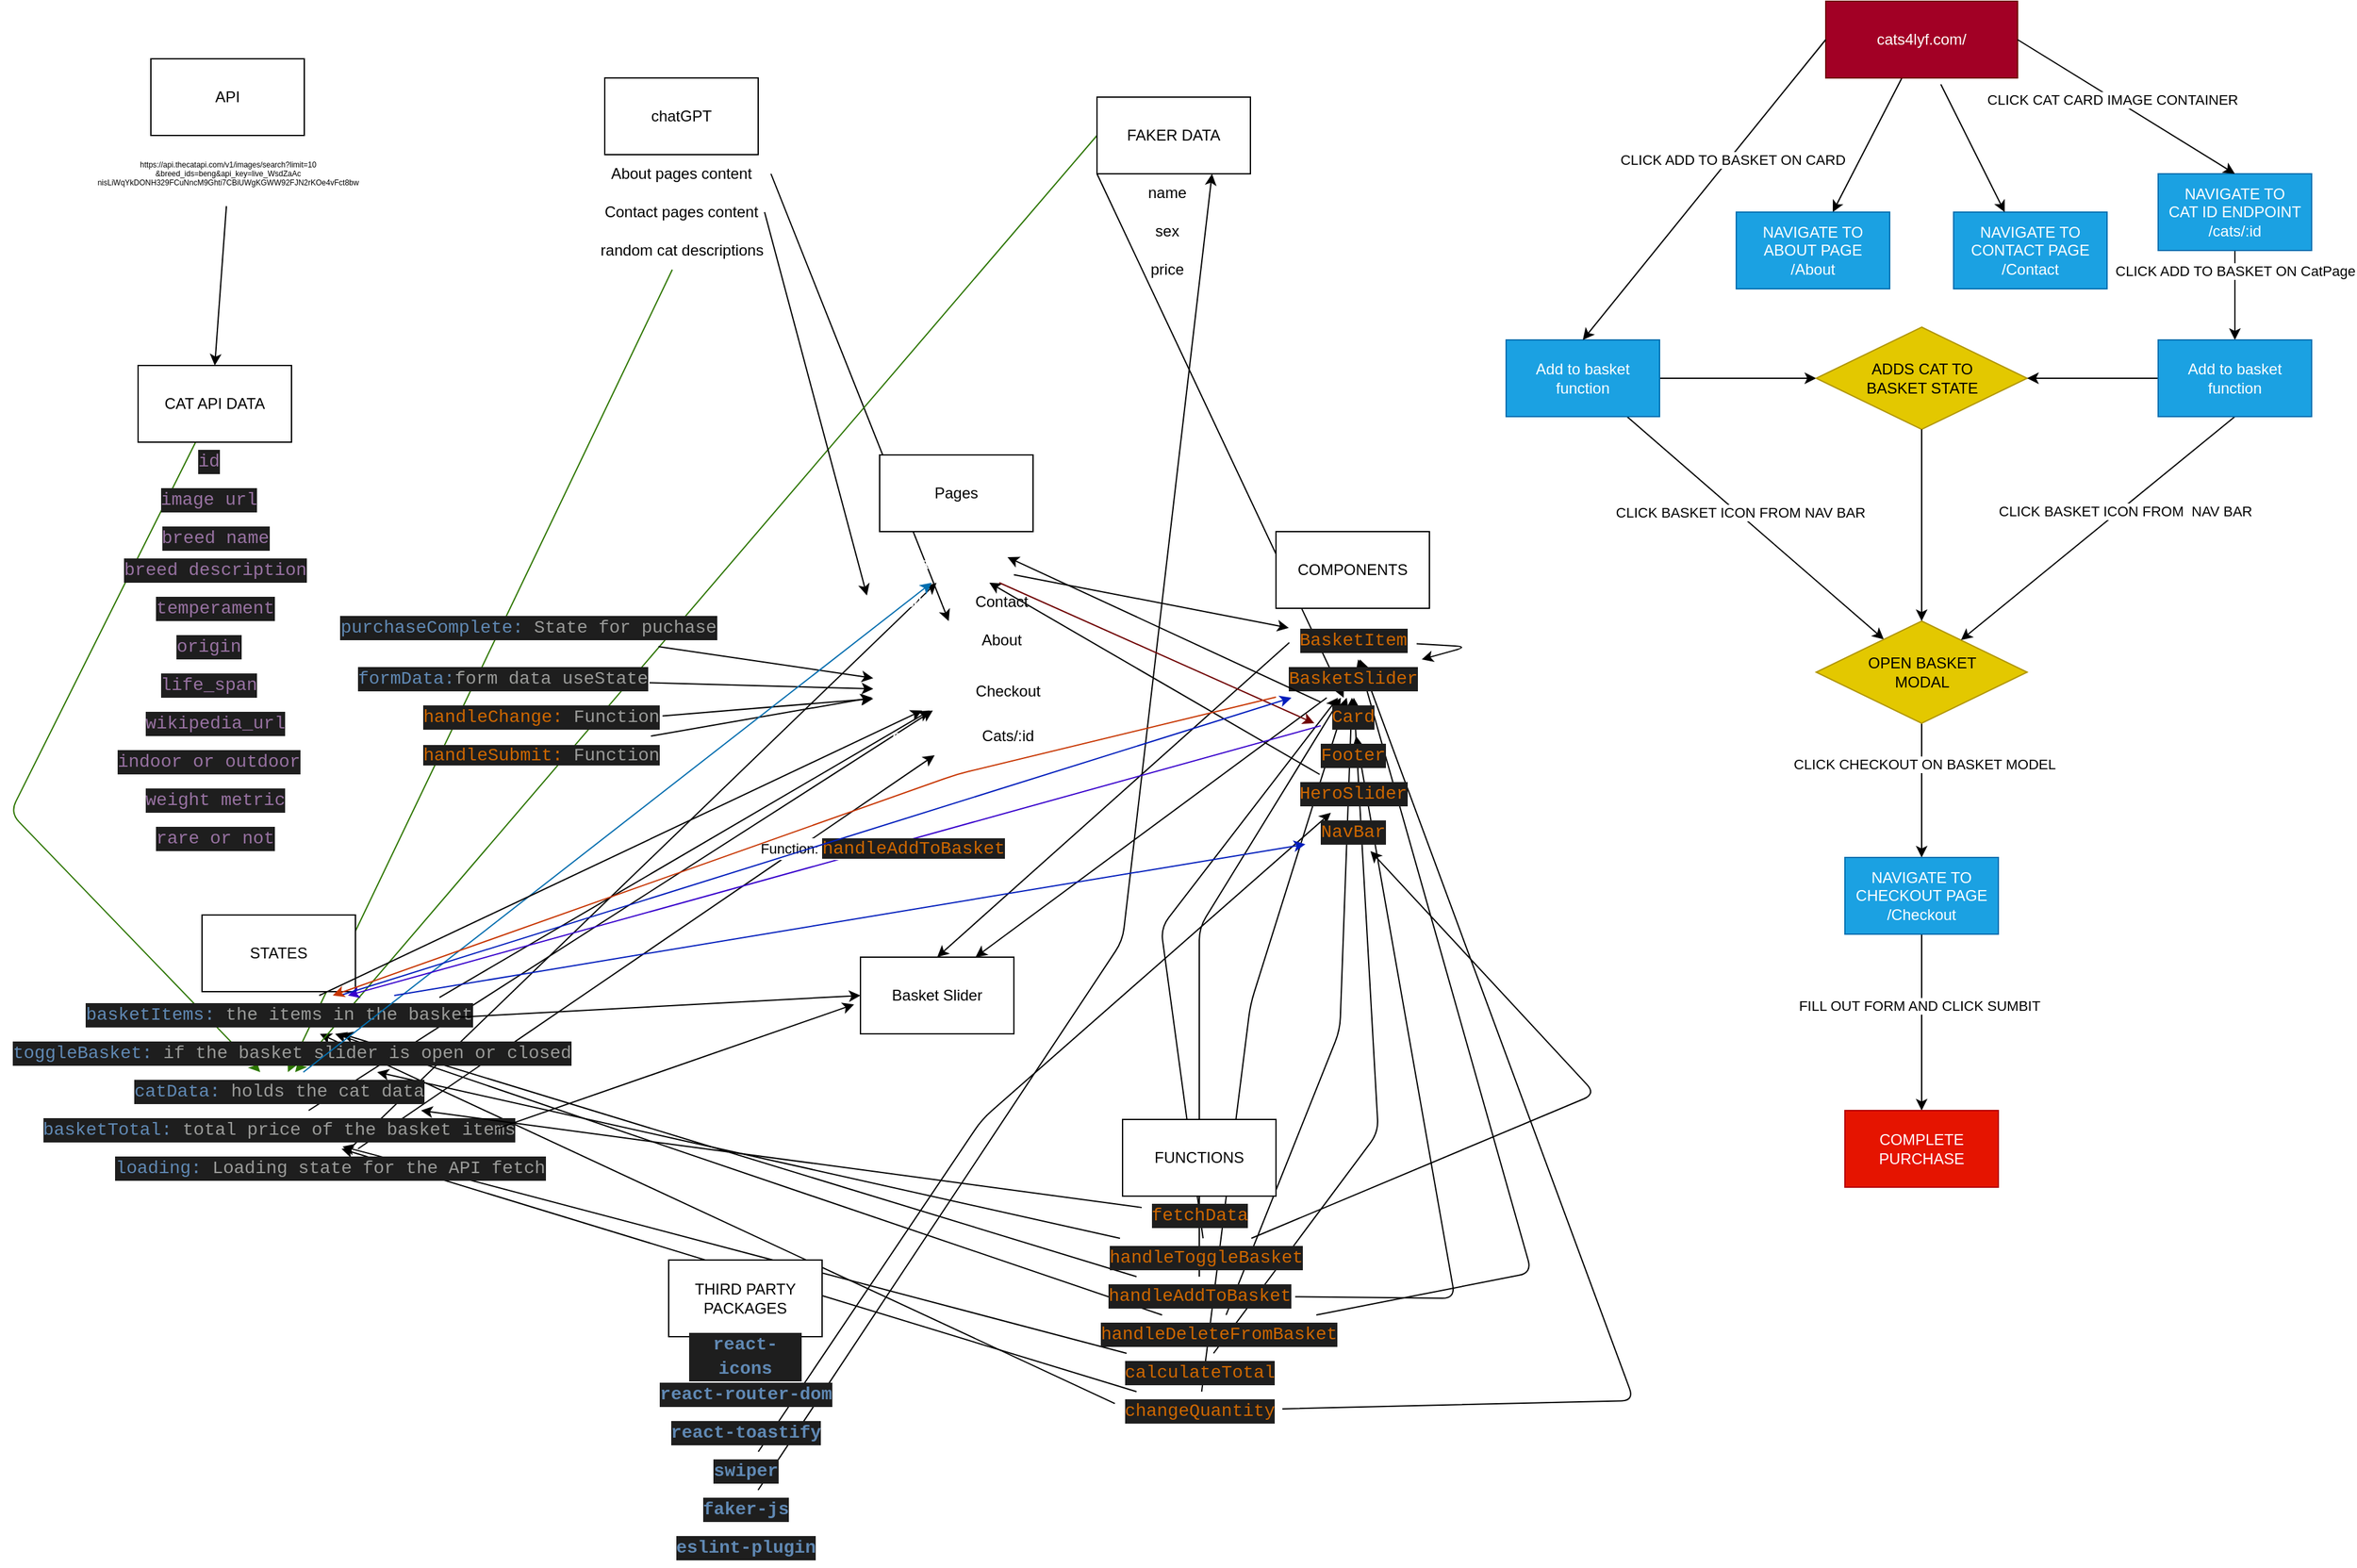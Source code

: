 <mxfile>
    <diagram id="xva2MECG3VPQPZKDk1kb" name="Page-1">
        <mxGraphModel dx="706" dy="1147" grid="1" gridSize="10" guides="1" tooltips="1" connect="1" arrows="1" fold="1" page="1" pageScale="1" pageWidth="1169" pageHeight="1654" math="0" shadow="0">
            <root>
                <mxCell id="0"/>
                <mxCell id="1" parent="0"/>
                <mxCell id="322" value="" style="edgeStyle=none;orthogonalLoop=1;jettySize=auto;html=1;fillColor=#60a917;strokeColor=#2D7600;" edge="1" parent="1" source="193" target="229">
                    <mxGeometry width="100" relative="1" as="geometry">
                        <mxPoint x="460" y="310" as="sourcePoint"/>
                        <mxPoint x="560" y="310" as="targetPoint"/>
                        <Array as="points"/>
                    </mxGeometry>
                </mxCell>
                <mxCell id="309" value="" style="edgeStyle=none;orthogonalLoop=1;jettySize=auto;html=1;" edge="1" parent="1" source="202" target="235">
                    <mxGeometry width="100" relative="1" as="geometry">
                        <mxPoint x="1085" y="1080.37" as="sourcePoint"/>
                        <mxPoint x="1185" y="1080.37" as="targetPoint"/>
                        <Array as="points">
                            <mxPoint x="940" y="740"/>
                        </Array>
                    </mxGeometry>
                </mxCell>
                <mxCell id="305" value="" style="edgeStyle=none;orthogonalLoop=1;jettySize=auto;html=1;" edge="1" parent="1" source="205" target="235">
                    <mxGeometry width="100" relative="1" as="geometry">
                        <mxPoint x="1080" y="830" as="sourcePoint"/>
                        <mxPoint x="1180" y="830" as="targetPoint"/>
                        <Array as="points">
                            <mxPoint x="980" y="800"/>
                        </Array>
                    </mxGeometry>
                </mxCell>
                <mxCell id="306" value="" style="edgeStyle=none;orthogonalLoop=1;jettySize=auto;html=1;" edge="1" parent="1" source="204" target="235">
                    <mxGeometry width="100" relative="1" as="geometry">
                        <mxPoint x="1060" y="900" as="sourcePoint"/>
                        <mxPoint x="1160" y="900" as="targetPoint"/>
                        <Array as="points">
                            <mxPoint x="1080" y="900"/>
                        </Array>
                    </mxGeometry>
                </mxCell>
                <mxCell id="311" value="" style="edgeStyle=none;orthogonalLoop=1;jettySize=auto;html=1;" edge="1" parent="1" source="201" target="235">
                    <mxGeometry width="100" relative="1" as="geometry">
                        <mxPoint x="1080" y="890" as="sourcePoint"/>
                        <mxPoint x="1180" y="890" as="targetPoint"/>
                        <Array as="points">
                            <mxPoint x="910" y="740"/>
                        </Array>
                    </mxGeometry>
                </mxCell>
                <mxCell id="307" value="" style="edgeStyle=none;orthogonalLoop=1;jettySize=auto;html=1;" edge="1" parent="1" source="203" target="235">
                    <mxGeometry width="100" relative="1" as="geometry">
                        <mxPoint x="1060" y="930" as="sourcePoint"/>
                        <mxPoint x="1120" y="1160" as="targetPoint"/>
                        <Array as="points">
                            <mxPoint x="1050" y="820"/>
                        </Array>
                    </mxGeometry>
                </mxCell>
                <mxCell id="314" value="" style="edgeStyle=none;orthogonalLoop=1;jettySize=auto;html=1;" edge="1" parent="1" source="203" target="234">
                    <mxGeometry width="100" relative="1" as="geometry">
                        <mxPoint x="1080" y="790" as="sourcePoint"/>
                        <mxPoint x="1180" y="790" as="targetPoint"/>
                        <Array as="points">
                            <mxPoint x="1200" y="1010"/>
                        </Array>
                    </mxGeometry>
                </mxCell>
                <mxCell id="315" value="" style="edgeStyle=none;orthogonalLoop=1;jettySize=auto;html=1;" edge="1" parent="1" source="205" target="234">
                    <mxGeometry width="100" relative="1" as="geometry">
                        <mxPoint x="1070" y="840" as="sourcePoint"/>
                        <mxPoint x="1170" y="840" as="targetPoint"/>
                        <Array as="points">
                            <mxPoint x="1280" y="1110"/>
                        </Array>
                    </mxGeometry>
                </mxCell>
                <mxCell id="302" value="" style="edgeStyle=none;orthogonalLoop=1;jettySize=auto;html=1;" edge="1" parent="1" source="202" target="241">
                    <mxGeometry width="100" relative="1" as="geometry">
                        <mxPoint x="800" y="1280" as="sourcePoint"/>
                        <mxPoint x="900" y="1280" as="targetPoint"/>
                        <Array as="points">
                            <mxPoint x="1140" y="1030"/>
                        </Array>
                    </mxGeometry>
                </mxCell>
                <mxCell id="300" value="" style="edgeStyle=none;orthogonalLoop=1;jettySize=auto;html=1;" edge="1" parent="1" source="201" target="239">
                    <mxGeometry width="100" relative="1" as="geometry">
                        <mxPoint x="860" y="1190" as="sourcePoint"/>
                        <mxPoint x="960" y="1190" as="targetPoint"/>
                        <Array as="points">
                            <mxPoint x="1250" y="870"/>
                        </Array>
                    </mxGeometry>
                </mxCell>
                <mxCell id="303" value="" style="edgeStyle=none;orthogonalLoop=1;jettySize=auto;html=1;exitX=0;exitY=1;exitDx=0;exitDy=0;" edge="1" parent="1" source="182" target="241">
                    <mxGeometry width="100" relative="1" as="geometry">
                        <mxPoint x="790" y="330" as="sourcePoint"/>
                        <mxPoint x="890" y="330" as="targetPoint"/>
                        <Array as="points"/>
                    </mxGeometry>
                </mxCell>
                <mxCell id="270" value="" style="edgeStyle=none;orthogonalLoop=1;jettySize=auto;html=1;exitX=0.919;exitY=0.051;exitDx=0;exitDy=0;exitPerimeter=0;" edge="1" parent="1" source="227" target="210">
                    <mxGeometry width="100" relative="1" as="geometry">
                        <mxPoint x="440" y="700" as="sourcePoint"/>
                        <mxPoint x="540" y="700" as="targetPoint"/>
                        <Array as="points"/>
                    </mxGeometry>
                </mxCell>
                <mxCell id="274" value="" style="edgeStyle=none;orthogonalLoop=1;jettySize=auto;html=1;" edge="1" parent="1" source="231" target="210">
                    <mxGeometry width="100" relative="1" as="geometry">
                        <mxPoint x="420" y="900" as="sourcePoint"/>
                        <mxPoint x="550" y="897.41" as="targetPoint"/>
                        <Array as="points"/>
                    </mxGeometry>
                </mxCell>
                <mxCell id="293" value="" style="edgeStyle=none;orthogonalLoop=1;jettySize=auto;html=1;entryX=0.75;entryY=1;entryDx=0;entryDy=0;" edge="1" parent="1" source="190" target="182">
                    <mxGeometry width="100" relative="1" as="geometry">
                        <mxPoint x="770" y="1240" as="sourcePoint"/>
                        <mxPoint x="870" y="1240" as="targetPoint"/>
                        <Array as="points">
                            <mxPoint x="880" y="750"/>
                        </Array>
                    </mxGeometry>
                </mxCell>
                <mxCell id="292" value="" style="edgeStyle=none;orthogonalLoop=1;jettySize=auto;html=1;" edge="1" parent="1" source="189" target="238">
                    <mxGeometry width="100" relative="1" as="geometry">
                        <mxPoint x="760" y="1250" as="sourcePoint"/>
                        <mxPoint x="860" y="1250" as="targetPoint"/>
                        <Array as="points">
                            <mxPoint x="770" y="890"/>
                        </Array>
                    </mxGeometry>
                </mxCell>
                <mxCell id="286" value="" style="edgeStyle=none;orthogonalLoop=1;jettySize=auto;html=1;" edge="1" parent="1" source="204" target="231">
                    <mxGeometry width="100" relative="1" as="geometry">
                        <mxPoint x="770" y="1180" as="sourcePoint"/>
                        <mxPoint x="870" y="1180" as="targetPoint"/>
                        <Array as="points"/>
                    </mxGeometry>
                </mxCell>
                <mxCell id="285" value="" style="edgeStyle=none;orthogonalLoop=1;jettySize=auto;html=1;" edge="1" parent="1" source="205" target="231">
                    <mxGeometry width="100" relative="1" as="geometry">
                        <mxPoint x="790" y="1160" as="sourcePoint"/>
                        <mxPoint x="890" y="1160" as="targetPoint"/>
                        <Array as="points"/>
                    </mxGeometry>
                </mxCell>
                <mxCell id="284" value="" style="edgeStyle=none;orthogonalLoop=1;jettySize=auto;html=1;exitX=-0.008;exitY=0.31;exitDx=0;exitDy=0;exitPerimeter=0;" edge="1" parent="1" source="205" target="227">
                    <mxGeometry width="100" relative="1" as="geometry">
                        <mxPoint x="695" y="1178.57" as="sourcePoint"/>
                        <mxPoint x="795" y="1178.57" as="targetPoint"/>
                        <Array as="points"/>
                    </mxGeometry>
                </mxCell>
                <mxCell id="289" value="" style="edgeStyle=none;orthogonalLoop=1;jettySize=auto;html=1;" edge="1" parent="1" source="201" target="228">
                    <mxGeometry width="100" relative="1" as="geometry">
                        <mxPoint x="770" y="1200" as="sourcePoint"/>
                        <mxPoint x="870" y="1200" as="targetPoint"/>
                        <Array as="points"/>
                    </mxGeometry>
                </mxCell>
                <mxCell id="287" value="" style="edgeStyle=none;orthogonalLoop=1;jettySize=auto;html=1;" edge="1" parent="1" source="203" target="227">
                    <mxGeometry width="100" relative="1" as="geometry">
                        <mxPoint x="720" y="1160" as="sourcePoint"/>
                        <mxPoint x="820" y="1160" as="targetPoint"/>
                        <Array as="points"/>
                    </mxGeometry>
                </mxCell>
                <mxCell id="288" value="" style="edgeStyle=none;orthogonalLoop=1;jettySize=auto;html=1;" edge="1" parent="1" source="202" target="227">
                    <mxGeometry width="100" relative="1" as="geometry">
                        <mxPoint x="670" y="1240" as="sourcePoint"/>
                        <mxPoint x="770" y="1240" as="targetPoint"/>
                        <Array as="points"/>
                    </mxGeometry>
                </mxCell>
                <mxCell id="256" style="edgeStyle=none;html=1;exitX=1;exitY=0.5;exitDx=0;exitDy=0;" edge="1" parent="1" source="194" target="209">
                    <mxGeometry relative="1" as="geometry"/>
                </mxCell>
                <mxCell id="272" value="" style="edgeStyle=none;orthogonalLoop=1;jettySize=auto;html=1;" edge="1" parent="1" source="230" target="211">
                    <mxGeometry width="100" relative="1" as="geometry">
                        <mxPoint x="450" y="900" as="sourcePoint"/>
                        <mxPoint x="550" y="900" as="targetPoint"/>
                        <Array as="points"/>
                    </mxGeometry>
                </mxCell>
                <mxCell id="271" value="" style="edgeStyle=none;orthogonalLoop=1;jettySize=auto;html=1;" edge="1" parent="1" source="230" target="207">
                    <mxGeometry width="100" relative="1" as="geometry">
                        <mxPoint x="430" y="911.82" as="sourcePoint"/>
                        <mxPoint x="530" y="911.82" as="targetPoint"/>
                        <Array as="points"/>
                    </mxGeometry>
                </mxCell>
                <mxCell id="258" value="" style="edgeStyle=none;orthogonalLoop=1;jettySize=auto;html=1;fillColor=#60a917;strokeColor=#2D7600;" edge="1" parent="1" source="212" target="229">
                    <mxGeometry width="100" relative="1" as="geometry">
                        <mxPoint x="20" y="480" as="sourcePoint"/>
                        <mxPoint x="120" y="480" as="targetPoint"/>
                        <Array as="points">
                            <mxPoint x="10" y="650"/>
                        </Array>
                    </mxGeometry>
                </mxCell>
                <mxCell id="132" value="" style="edgeStyle=none;html=1;fontSize=6;" parent="1" source="65" target="131" edge="1">
                    <mxGeometry relative="1" as="geometry"/>
                </mxCell>
                <mxCell id="65" value="cats4lyf.com/" style="rounded=0;whiteSpace=wrap;html=1;fillColor=#a20025;fontColor=#ffffff;strokeColor=#6F0000;" parent="1" vertex="1">
                    <mxGeometry x="1430" y="15" width="150" height="60" as="geometry"/>
                </mxCell>
                <mxCell id="67" value="https://api.thecatapi.com/v1/images/search?limit=10&lt;br&gt;&amp;amp;breed_ids=beng&amp;amp;api_key=live_WsdZaAc&lt;br&gt;nisLiWqYkDONH329FCuNncM9Ghti7CBiUWgKGWW92FJN2rKOe4vFct8bw" style="text;align=center;verticalAlign=middle;resizable=0;points=[];autosize=1;strokeColor=none;fillColor=none;fontSize=6;html=1;" parent="1" vertex="1">
                    <mxGeometry x="65" y="130" width="230" height="40" as="geometry"/>
                </mxCell>
                <mxCell id="71" value="" style="edgeStyle=none;html=1;fontSize=6;" parent="1" source="68" target="70" edge="1">
                    <mxGeometry relative="1" as="geometry"/>
                </mxCell>
                <mxCell id="73" value="" style="edgeStyle=none;html=1;fontSize=6;" parent="1" source="68" target="74" edge="1">
                    <mxGeometry relative="1" as="geometry"/>
                </mxCell>
                <mxCell id="337" value="CLICK BASKET ICON FROM NAV BAR" style="edgeLabel;html=1;align=center;verticalAlign=middle;resizable=0;points=[];" vertex="1" connectable="0" parent="73">
                    <mxGeometry x="-0.12" y="2" relative="1" as="geometry">
                        <mxPoint x="-1" as="offset"/>
                    </mxGeometry>
                </mxCell>
                <mxCell id="68" value="Add to basket function" style="whiteSpace=wrap;html=1;fillColor=#1ba1e2;strokeColor=#006EAF;fontColor=#ffffff;rounded=0;" parent="1" vertex="1">
                    <mxGeometry x="1180" y="280" width="120" height="60" as="geometry"/>
                </mxCell>
                <mxCell id="70" value="ADDS CAT TO&lt;br&gt;BASKET STATE" style="rhombus;whiteSpace=wrap;html=1;fillColor=#e3c800;strokeColor=#B09500;fontColor=#000000;rounded=0;" parent="1" vertex="1">
                    <mxGeometry x="1422.5" y="270" width="165" height="80" as="geometry"/>
                </mxCell>
                <mxCell id="123" value="" style="edgeStyle=none;html=1;fontSize=6;" parent="1" source="74" target="122" edge="1">
                    <mxGeometry relative="1" as="geometry"/>
                </mxCell>
                <mxCell id="338" value="CLICK CHECKOUT ON BASKET MODEL" style="edgeLabel;html=1;align=center;verticalAlign=middle;resizable=0;points=[];" vertex="1" connectable="0" parent="123">
                    <mxGeometry x="-0.4" y="2" relative="1" as="geometry">
                        <mxPoint as="offset"/>
                    </mxGeometry>
                </mxCell>
                <mxCell id="74" value="OPEN BASKET&lt;br&gt;MODAL" style="rhombus;whiteSpace=wrap;html=1;fillColor=#e3c800;strokeColor=#B09500;fontColor=#000000;rounded=0;" parent="1" vertex="1">
                    <mxGeometry x="1422.5" y="500" width="165" height="80" as="geometry"/>
                </mxCell>
                <mxCell id="118" value="" style="edgeStyle=none;html=1;fontSize=6;" parent="1" source="76" target="117" edge="1">
                    <mxGeometry relative="1" as="geometry"/>
                </mxCell>
                <mxCell id="341" value="&lt;span style=&quot;color: rgba(0, 0, 0, 0); font-family: monospace; font-size: 0px; text-align: start; background-color: rgb(42, 37, 47);&quot;&gt;%3CmxGraphModel%3E%3Croot%3E%3CmxCell%20id%3D%220%22%2F%3E%3CmxCell%20id%3D%221%22%20parent%3D%220%22%2F%3E%3CmxCell%20id%3D%222%22%20value%3D%22CLICK%20ADD%20TO%20BASKET%20ON%20CARD%22%20style%3D%22edgeLabel%3Bhtml%3D1%3Balign%3Dcenter%3BverticalAlign%3Dmiddle%3Bresizable%3D0%3Bpoints%3D%5B%5D%3B%22%20vertex%3D%221%22%20connectable%3D%220%22%20parent%3D%221%22%3E%3CmxGeometry%20x%3D%221356.737%22%20y%3D%22138.795%22%20as%3D%22geometry%22%2F%3E%3C%2FmxCell%3E%3C%2Froot%3E%3C%2FmxGraphModel%3ECLICK&amp;nbsp;&lt;/span&gt;" style="edgeLabel;html=1;align=center;verticalAlign=middle;resizable=0;points=[];" vertex="1" connectable="0" parent="118">
                    <mxGeometry x="-0.4" y="1" relative="1" as="geometry">
                        <mxPoint as="offset"/>
                    </mxGeometry>
                </mxCell>
                <mxCell id="342" value="CLICK ADD TO BASKET ON CatPage" style="edgeLabel;html=1;align=center;verticalAlign=middle;resizable=0;points=[];" vertex="1" connectable="0" parent="118">
                    <mxGeometry x="-0.543" relative="1" as="geometry">
                        <mxPoint as="offset"/>
                    </mxGeometry>
                </mxCell>
                <mxCell id="76" value="NAVIGATE TO&lt;br&gt;CAT ID ENDPOINT&lt;br&gt;/cats/:id" style="whiteSpace=wrap;html=1;fillColor=#1ba1e2;strokeColor=#006EAF;fontColor=#ffffff;rounded=0;" parent="1" vertex="1">
                    <mxGeometry x="1690" y="150" width="120" height="60" as="geometry"/>
                </mxCell>
                <mxCell id="119" style="edgeStyle=none;html=1;exitX=0;exitY=0.5;exitDx=0;exitDy=0;entryX=1;entryY=0.5;entryDx=0;entryDy=0;fontSize=6;" parent="1" source="117" target="70" edge="1">
                    <mxGeometry relative="1" as="geometry"/>
                </mxCell>
                <mxCell id="133" style="edgeStyle=none;html=1;exitX=0.5;exitY=1;exitDx=0;exitDy=0;fontSize=6;" parent="1" source="117" target="74" edge="1">
                    <mxGeometry relative="1" as="geometry"/>
                </mxCell>
                <mxCell id="336" value="CLICK BASKET ICON FROM&amp;nbsp; NAV BAR" style="edgeLabel;html=1;align=center;verticalAlign=middle;resizable=0;points=[];" vertex="1" connectable="0" parent="133">
                    <mxGeometry x="-0.18" y="3" relative="1" as="geometry">
                        <mxPoint as="offset"/>
                    </mxGeometry>
                </mxCell>
                <mxCell id="117" value="Add to basket function" style="whiteSpace=wrap;html=1;fillColor=#1ba1e2;strokeColor=#006EAF;fontColor=#ffffff;rounded=0;" parent="1" vertex="1">
                    <mxGeometry x="1690" y="280" width="120" height="60" as="geometry"/>
                </mxCell>
                <mxCell id="125" value="" style="edgeStyle=none;html=1;fontSize=6;entryX=0.5;entryY=0;entryDx=0;entryDy=0;" parent="1" source="122" target="127" edge="1">
                    <mxGeometry relative="1" as="geometry">
                        <mxPoint x="1497.5" y="810" as="targetPoint"/>
                    </mxGeometry>
                </mxCell>
                <mxCell id="339" value="FILL OUT FORM AND CLICK SUMBIT" style="edgeLabel;html=1;align=center;verticalAlign=middle;resizable=0;points=[];" vertex="1" connectable="0" parent="125">
                    <mxGeometry x="-0.188" y="-2" relative="1" as="geometry">
                        <mxPoint as="offset"/>
                    </mxGeometry>
                </mxCell>
                <mxCell id="122" value="NAVIGATE TO&lt;br&gt;CHECKOUT PAGE&lt;br&gt;/Checkout" style="whiteSpace=wrap;html=1;fillColor=#1ba1e2;strokeColor=#006EAF;fontColor=#ffffff;rounded=0;" parent="1" vertex="1">
                    <mxGeometry x="1445" y="685" width="120" height="60" as="geometry"/>
                </mxCell>
                <mxCell id="127" value="COMPLETE PURCHASE" style="whiteSpace=wrap;html=1;fillColor=#e51400;strokeColor=#B20000;fontColor=#ffffff;rounded=0;" parent="1" vertex="1">
                    <mxGeometry x="1445" y="883" width="120" height="60" as="geometry"/>
                </mxCell>
                <mxCell id="131" value="NAVIGATE TO ABOUT PAGE&lt;br&gt;/About" style="whiteSpace=wrap;html=1;fillColor=#1ba1e2;strokeColor=#006EAF;fontColor=#ffffff;rounded=0;" parent="1" vertex="1">
                    <mxGeometry x="1360" y="180" width="120" height="60" as="geometry"/>
                </mxCell>
                <mxCell id="181" value="name" style="text;html=1;strokeColor=none;fillColor=none;align=center;verticalAlign=middle;whiteSpace=wrap;rounded=0;" parent="1" vertex="1">
                    <mxGeometry x="885" y="150" width="60" height="30" as="geometry"/>
                </mxCell>
                <mxCell id="254" style="edgeStyle=none;html=1;exitX=0;exitY=0.5;exitDx=0;exitDy=0;fillColor=#60a917;strokeColor=#2D7600;" edge="1" parent="1" source="182" target="229">
                    <mxGeometry relative="1" as="geometry"/>
                </mxCell>
                <mxCell id="182" value="FAKER DATA" style="rounded=0;whiteSpace=wrap;html=1;" parent="1" vertex="1">
                    <mxGeometry x="860" y="90" width="120" height="60" as="geometry"/>
                </mxCell>
                <mxCell id="183" value="THIRD PARTY PACKAGES" style="rounded=0;whiteSpace=wrap;html=1;" parent="1" vertex="1">
                    <mxGeometry x="525" y="1000" width="120" height="60" as="geometry"/>
                </mxCell>
                <mxCell id="184" value="sex" style="text;html=1;strokeColor=none;fillColor=none;align=center;verticalAlign=middle;whiteSpace=wrap;rounded=0;" vertex="1" parent="1">
                    <mxGeometry x="885" y="180" width="60" height="30" as="geometry"/>
                </mxCell>
                <mxCell id="186" value="&lt;div style=&quot;color: rgb(197, 200, 198); background-color: rgb(30, 30, 30); font-family: Consolas, &amp;quot;Courier New&amp;quot;, monospace; font-size: 14px; line-height: 19px;&quot;&gt;&lt;span style=&quot;color: #6089b4;font-weight: bold;&quot;&gt;react-icons&lt;/span&gt;&lt;/div&gt;" style="text;html=1;strokeColor=none;fillColor=none;align=center;verticalAlign=middle;whiteSpace=wrap;rounded=0;" vertex="1" parent="1">
                    <mxGeometry x="540" y="1060" width="90" height="30" as="geometry"/>
                </mxCell>
                <mxCell id="187" value="&lt;div style=&quot;color: rgb(197, 200, 198); background-color: rgb(30, 30, 30); font-family: Consolas, &amp;quot;Courier New&amp;quot;, monospace; font-size: 14px; line-height: 19px;&quot;&gt;&lt;span style=&quot;color: #6089b4;font-weight: bold;&quot;&gt;react-router-dom&lt;/span&gt;&lt;/div&gt;" style="text;html=1;align=center;verticalAlign=middle;resizable=0;points=[];autosize=1;strokeColor=none;fillColor=none;" vertex="1" parent="1">
                    <mxGeometry x="510" y="1090" width="150" height="30" as="geometry"/>
                </mxCell>
                <mxCell id="188" value="&lt;div style=&quot;color: rgb(197, 200, 198); background-color: rgb(30, 30, 30); font-family: Consolas, &amp;quot;Courier New&amp;quot;, monospace; font-size: 14px; line-height: 19px;&quot;&gt;&lt;span style=&quot;color: #6089b4;font-weight: bold;&quot;&gt;react-toastify&lt;/span&gt;&lt;/div&gt;" style="text;html=1;align=center;verticalAlign=middle;resizable=0;points=[];autosize=1;strokeColor=none;fillColor=none;" vertex="1" parent="1">
                    <mxGeometry x="520" y="1120" width="130" height="30" as="geometry"/>
                </mxCell>
                <mxCell id="189" value="&lt;div style=&quot;color: rgb(197, 200, 198); background-color: rgb(30, 30, 30); font-family: Consolas, &amp;quot;Courier New&amp;quot;, monospace; font-size: 14px; line-height: 19px;&quot;&gt;&lt;span style=&quot;color: #6089b4;font-weight: bold;&quot;&gt;swiper&lt;/span&gt;&lt;/div&gt;" style="text;html=1;align=center;verticalAlign=middle;resizable=0;points=[];autosize=1;strokeColor=none;fillColor=none;" vertex="1" parent="1">
                    <mxGeometry x="550" y="1150" width="70" height="30" as="geometry"/>
                </mxCell>
                <mxCell id="190" value="&lt;div style=&quot;color: rgb(197, 200, 198); background-color: rgb(30, 30, 30); font-family: Consolas, &amp;quot;Courier New&amp;quot;, monospace; font-size: 14px; line-height: 19px;&quot;&gt;&lt;span style=&quot;color: #6089b4;font-weight: bold;&quot;&gt;faker-js&lt;/span&gt;&lt;/div&gt;" style="text;html=1;align=center;verticalAlign=middle;resizable=0;points=[];autosize=1;strokeColor=none;fillColor=none;" vertex="1" parent="1">
                    <mxGeometry x="540" y="1180" width="90" height="30" as="geometry"/>
                </mxCell>
                <mxCell id="191" value="&lt;div style=&quot;color: rgb(197, 200, 198); background-color: rgb(30, 30, 30); font-family: Consolas, &amp;quot;Courier New&amp;quot;, monospace; font-size: 14px; line-height: 19px;&quot;&gt;&lt;span style=&quot;color: #6089b4;font-weight: bold;&quot;&gt;eslint-plugin&lt;/span&gt;&lt;/div&gt;" style="text;html=1;align=center;verticalAlign=middle;resizable=0;points=[];autosize=1;strokeColor=none;fillColor=none;" vertex="1" parent="1">
                    <mxGeometry x="525" y="1210" width="120" height="30" as="geometry"/>
                </mxCell>
                <mxCell id="192" value="chatGPT" style="rounded=0;whiteSpace=wrap;html=1;" vertex="1" parent="1">
                    <mxGeometry x="475" y="75" width="120" height="60" as="geometry"/>
                </mxCell>
                <mxCell id="193" value="random cat descriptions" style="text;html=1;align=center;verticalAlign=middle;resizable=0;points=[];autosize=1;strokeColor=none;fillColor=none;" vertex="1" parent="1">
                    <mxGeometry x="460" y="195" width="150" height="30" as="geometry"/>
                </mxCell>
                <mxCell id="194" value="About pages content" style="text;html=1;strokeColor=none;fillColor=none;align=center;verticalAlign=middle;whiteSpace=wrap;rounded=0;" vertex="1" parent="1">
                    <mxGeometry x="465" y="135" width="140" height="30" as="geometry"/>
                </mxCell>
                <mxCell id="255" style="edgeStyle=none;html=1;exitX=1;exitY=0.5;exitDx=0;exitDy=0;entryX=-0.038;entryY=0.333;entryDx=0;entryDy=0;entryPerimeter=0;" edge="1" parent="1" source="195" target="208">
                    <mxGeometry relative="1" as="geometry"/>
                </mxCell>
                <mxCell id="195" value="Contact pages content" style="text;html=1;strokeColor=none;fillColor=none;align=center;verticalAlign=middle;whiteSpace=wrap;rounded=0;" vertex="1" parent="1">
                    <mxGeometry x="470" y="165" width="130" height="30" as="geometry"/>
                </mxCell>
                <mxCell id="196" value="API" style="rounded=0;whiteSpace=wrap;html=1;" vertex="1" parent="1">
                    <mxGeometry x="120" y="60" width="120" height="60" as="geometry"/>
                </mxCell>
                <mxCell id="197" value="price" style="text;html=1;strokeColor=none;fillColor=none;align=center;verticalAlign=middle;whiteSpace=wrap;rounded=0;" vertex="1" parent="1">
                    <mxGeometry x="885" y="210" width="60" height="30" as="geometry"/>
                </mxCell>
                <mxCell id="198" value="FUNCTIONS" style="rounded=0;whiteSpace=wrap;html=1;" vertex="1" parent="1">
                    <mxGeometry x="880" y="890" width="120" height="60" as="geometry"/>
                </mxCell>
                <mxCell id="199" value="&lt;div style=&quot;color: rgb(197, 200, 198); background-color: rgb(30, 30, 30); font-family: Consolas, &amp;quot;Courier New&amp;quot;, monospace; font-size: 14px; line-height: 19px;&quot;&gt;&lt;span style=&quot;color: #ce6700;&quot;&gt;fetchData&lt;/span&gt;&lt;/div&gt;" style="text;html=1;align=center;verticalAlign=middle;resizable=0;points=[];autosize=1;strokeColor=none;fillColor=none;" vertex="1" parent="1">
                    <mxGeometry x="895" y="950" width="90" height="30" as="geometry"/>
                </mxCell>
                <mxCell id="201" value="&lt;div style=&quot;color: rgb(197, 200, 198); background-color: rgb(30, 30, 30); font-family: Consolas, &amp;quot;Courier New&amp;quot;, monospace; font-size: 14px; line-height: 19px;&quot;&gt;&lt;span style=&quot;color: #ce6700;&quot;&gt;handleToggleBasket&lt;/span&gt;&lt;/div&gt;" style="text;html=1;align=center;verticalAlign=middle;resizable=0;points=[];autosize=1;strokeColor=none;fillColor=none;" vertex="1" parent="1">
                    <mxGeometry x="865" y="983" width="160" height="30" as="geometry"/>
                </mxCell>
                <mxCell id="202" value="&lt;div style=&quot;color: rgb(197, 200, 198); background-color: rgb(30, 30, 30); font-family: Consolas, &amp;quot;Courier New&amp;quot;, monospace; font-size: 14px; line-height: 19px;&quot;&gt;&lt;span style=&quot;color: #ce6700;&quot;&gt;handleAddToBasket&lt;/span&gt;&lt;/div&gt;" style="text;html=1;align=center;verticalAlign=middle;resizable=0;points=[];autosize=1;strokeColor=none;fillColor=none;" vertex="1" parent="1">
                    <mxGeometry x="865" y="1013" width="150" height="30" as="geometry"/>
                </mxCell>
                <mxCell id="203" value="&lt;div style=&quot;color: rgb(197, 200, 198); background-color: rgb(30, 30, 30); font-family: Consolas, &amp;quot;Courier New&amp;quot;, monospace; font-size: 14px; line-height: 19px;&quot;&gt;&lt;span style=&quot;color: #ce6700;&quot;&gt;handleDeleteFromBasket&lt;/span&gt;&lt;/div&gt;" style="text;html=1;align=center;verticalAlign=middle;resizable=0;points=[];autosize=1;strokeColor=none;fillColor=none;" vertex="1" parent="1">
                    <mxGeometry x="860" y="1043" width="190" height="30" as="geometry"/>
                </mxCell>
                <mxCell id="204" value="&lt;div style=&quot;color: rgb(197, 200, 198); background-color: rgb(30, 30, 30); font-family: Consolas, &amp;quot;Courier New&amp;quot;, monospace; font-size: 14px; line-height: 19px;&quot;&gt;&lt;span style=&quot;color: #ce6700;&quot;&gt;calculateTotal&lt;/span&gt;&lt;/div&gt;" style="text;html=1;align=center;verticalAlign=middle;resizable=0;points=[];autosize=1;strokeColor=none;fillColor=none;" vertex="1" parent="1">
                    <mxGeometry x="875" y="1073" width="130" height="30" as="geometry"/>
                </mxCell>
                <mxCell id="205" value="&lt;div style=&quot;color: rgb(197, 200, 198); background-color: rgb(30, 30, 30); font-family: Consolas, &amp;quot;Courier New&amp;quot;, monospace; font-size: 14px; line-height: 19px;&quot;&gt;&lt;span style=&quot;color: #ce6700;&quot;&gt;changeQuantity&lt;/span&gt;&lt;/div&gt;" style="text;html=1;align=center;verticalAlign=middle;resizable=0;points=[];autosize=1;strokeColor=none;fillColor=none;" vertex="1" parent="1">
                    <mxGeometry x="875" y="1103" width="130" height="30" as="geometry"/>
                </mxCell>
                <mxCell id="206" value="Pages" style="rounded=0;whiteSpace=wrap;html=1;" vertex="1" parent="1">
                    <mxGeometry x="690" y="370" width="120" height="60" as="geometry"/>
                </mxCell>
                <mxCell id="207" value="&lt;span style=&quot;color: rgb(255, 255, 255);&quot;&gt;cats4lyf.com/&lt;/span&gt;" style="text;html=1;align=center;verticalAlign=middle;resizable=0;points=[];autosize=1;strokeColor=none;fillColor=none;" vertex="1" parent="1">
                    <mxGeometry x="705" y="440" width="90" height="30" as="geometry"/>
                </mxCell>
                <mxCell id="208" value="&lt;span style=&quot;color: rgb(255, 255, 255);&quot;&gt;cats4lyf.com/&lt;/span&gt;Contact" style="text;html=1;align=center;verticalAlign=middle;resizable=0;points=[];autosize=1;strokeColor=none;fillColor=none;" vertex="1" parent="1">
                    <mxGeometry x="685" y="470" width="130" height="30" as="geometry"/>
                </mxCell>
                <mxCell id="209" value="&lt;span style=&quot;color: rgb(255, 255, 255);&quot;&gt;cats4lyf.com/&lt;/span&gt;About" style="text;html=1;align=center;verticalAlign=middle;resizable=0;points=[];autosize=1;strokeColor=none;fillColor=none;" vertex="1" parent="1">
                    <mxGeometry x="690" y="500" width="120" height="30" as="geometry"/>
                </mxCell>
                <mxCell id="210" value="&lt;span style=&quot;color: rgb(255, 255, 255);&quot;&gt;cats4lyf.com/&lt;/span&gt;Checkout" style="text;html=1;align=center;verticalAlign=middle;resizable=0;points=[];autosize=1;strokeColor=none;fillColor=none;" vertex="1" parent="1">
                    <mxGeometry x="685" y="540" width="140" height="30" as="geometry"/>
                </mxCell>
                <mxCell id="211" value="&lt;span style=&quot;color: rgb(255, 255, 255);&quot;&gt;cats4lyf.com/&lt;/span&gt;Cats/:id" style="text;html=1;align=center;verticalAlign=middle;resizable=0;points=[];autosize=1;strokeColor=none;fillColor=none;" vertex="1" parent="1">
                    <mxGeometry x="690" y="575" width="130" height="30" as="geometry"/>
                </mxCell>
                <mxCell id="212" value="CAT API DATA" style="whiteSpace=wrap;html=1;" vertex="1" parent="1">
                    <mxGeometry x="110" y="300" width="120" height="60" as="geometry"/>
                </mxCell>
                <mxCell id="213" value="&lt;div style=&quot;color: rgb(197, 200, 198); background-color: rgb(30, 30, 30); font-family: Consolas, &amp;quot;Courier New&amp;quot;, monospace; font-size: 14px; line-height: 19px;&quot;&gt;&lt;span style=&quot;color: #9872a2;&quot;&gt;id&lt;/span&gt;&lt;/div&gt;" style="text;html=1;align=center;verticalAlign=middle;resizable=0;points=[];autosize=1;strokeColor=none;fillColor=none;" vertex="1" parent="1">
                    <mxGeometry x="145" y="360" width="40" height="30" as="geometry"/>
                </mxCell>
                <mxCell id="214" value="&lt;div style=&quot;color: rgb(197, 200, 198); background-color: rgb(30, 30, 30); font-family: Consolas, &amp;quot;Courier New&amp;quot;, monospace; font-size: 14px; line-height: 19px;&quot;&gt;&lt;span style=&quot;color: #9872a2;&quot;&gt;image url&lt;/span&gt;&lt;/div&gt;" style="text;html=1;align=center;verticalAlign=middle;resizable=0;points=[];autosize=1;strokeColor=none;fillColor=none;" vertex="1" parent="1">
                    <mxGeometry x="120" y="390" width="90" height="30" as="geometry"/>
                </mxCell>
                <mxCell id="215" value="&lt;div style=&quot;color: rgb(197, 200, 198); background-color: rgb(30, 30, 30); font-family: Consolas, &amp;quot;Courier New&amp;quot;, monospace; font-size: 14px; line-height: 19px;&quot;&gt;&lt;span style=&quot;color: #9872a2;&quot;&gt;breed name&lt;/span&gt;&lt;/div&gt;" style="text;html=1;align=center;verticalAlign=middle;resizable=0;points=[];autosize=1;strokeColor=none;fillColor=none;" vertex="1" parent="1">
                    <mxGeometry x="120" y="420" width="100" height="30" as="geometry"/>
                </mxCell>
                <mxCell id="216" value="&lt;div style=&quot;color: rgb(197, 200, 198); background-color: rgb(30, 30, 30); font-family: Consolas, &amp;quot;Courier New&amp;quot;, monospace; font-size: 14px; line-height: 19px;&quot;&gt;&lt;span style=&quot;color: #9872a2;&quot;&gt;breed description&lt;/span&gt;&lt;/div&gt;" style="text;html=1;align=center;verticalAlign=middle;resizable=0;points=[];autosize=1;strokeColor=none;fillColor=none;" vertex="1" parent="1">
                    <mxGeometry x="95" y="445" width="150" height="30" as="geometry"/>
                </mxCell>
                <mxCell id="217" value="&lt;div style=&quot;color: rgb(197, 200, 198); background-color: rgb(30, 30, 30); font-family: Consolas, &amp;quot;Courier New&amp;quot;, monospace; font-size: 14px; line-height: 19px;&quot;&gt;&lt;span style=&quot;color: #9872a2;&quot;&gt;temperament&lt;/span&gt;&lt;/div&gt;" style="text;html=1;align=center;verticalAlign=middle;resizable=0;points=[];autosize=1;strokeColor=none;fillColor=none;" vertex="1" parent="1">
                    <mxGeometry x="115" y="475" width="110" height="30" as="geometry"/>
                </mxCell>
                <mxCell id="218" value="&lt;div style=&quot;color: rgb(197, 200, 198); background-color: rgb(30, 30, 30); font-family: Consolas, &amp;quot;Courier New&amp;quot;, monospace; font-size: 14px; line-height: 19px;&quot;&gt;&lt;span style=&quot;color: #9872a2;&quot;&gt;origin&lt;/span&gt;&lt;/div&gt;" style="text;html=1;align=center;verticalAlign=middle;resizable=0;points=[];autosize=1;strokeColor=none;fillColor=none;" vertex="1" parent="1">
                    <mxGeometry x="130" y="505" width="70" height="30" as="geometry"/>
                </mxCell>
                <mxCell id="219" value="&lt;div style=&quot;color: rgb(197, 200, 198); background-color: rgb(30, 30, 30); font-family: Consolas, &amp;quot;Courier New&amp;quot;, monospace; font-size: 14px; line-height: 19px;&quot;&gt;&lt;span style=&quot;color: #9872a2;&quot;&gt;life_span&lt;/span&gt;&lt;/div&gt;" style="text;html=1;align=center;verticalAlign=middle;resizable=0;points=[];autosize=1;strokeColor=none;fillColor=none;" vertex="1" parent="1">
                    <mxGeometry x="120" y="535" width="90" height="30" as="geometry"/>
                </mxCell>
                <mxCell id="220" value="&lt;div style=&quot;color: rgb(197, 200, 198); background-color: rgb(30, 30, 30); font-family: Consolas, &amp;quot;Courier New&amp;quot;, monospace; font-size: 14px; line-height: 19px;&quot;&gt;&lt;span style=&quot;color: #9872a2;&quot;&gt;wikipedia_url&lt;/span&gt;&lt;/div&gt;" style="text;html=1;align=center;verticalAlign=middle;resizable=0;points=[];autosize=1;strokeColor=none;fillColor=none;" vertex="1" parent="1">
                    <mxGeometry x="110" y="565" width="120" height="30" as="geometry"/>
                </mxCell>
                <mxCell id="221" value="&lt;div style=&quot;color: rgb(197, 200, 198); background-color: rgb(30, 30, 30); font-family: Consolas, &amp;quot;Courier New&amp;quot;, monospace; font-size: 14px; line-height: 19px;&quot;&gt;&lt;span style=&quot;color: #9872a2;&quot;&gt;indoor or outdoor&lt;/span&gt;&lt;/div&gt;" style="text;html=1;align=center;verticalAlign=middle;resizable=0;points=[];autosize=1;strokeColor=none;fillColor=none;" vertex="1" parent="1">
                    <mxGeometry x="90" y="595" width="150" height="30" as="geometry"/>
                </mxCell>
                <mxCell id="223" value="&lt;div style=&quot;color: rgb(197, 200, 198); background-color: rgb(30, 30, 30); font-family: Consolas, &amp;quot;Courier New&amp;quot;, monospace; font-size: 14px; line-height: 19px;&quot;&gt;&lt;span style=&quot;color: #9872a2;&quot;&gt;weight metric&lt;/span&gt;&lt;/div&gt;" style="text;html=1;align=center;verticalAlign=middle;resizable=0;points=[];autosize=1;strokeColor=none;fillColor=none;" vertex="1" parent="1">
                    <mxGeometry x="110" y="625" width="120" height="30" as="geometry"/>
                </mxCell>
                <mxCell id="224" value="&lt;div style=&quot;color: rgb(197, 200, 198); background-color: rgb(30, 30, 30); font-family: Consolas, &amp;quot;Courier New&amp;quot;, monospace; font-size: 14px; line-height: 19px;&quot;&gt;&lt;span style=&quot;color: #9872a2;&quot;&gt;rare or not&lt;/span&gt;&lt;/div&gt;" style="text;html=1;align=center;verticalAlign=middle;resizable=0;points=[];autosize=1;strokeColor=none;fillColor=none;" vertex="1" parent="1">
                    <mxGeometry x="115" y="655" width="110" height="30" as="geometry"/>
                </mxCell>
                <mxCell id="226" value="STATES" style="whiteSpace=wrap;html=1;" vertex="1" parent="1">
                    <mxGeometry x="160" y="730" width="120" height="60" as="geometry"/>
                </mxCell>
                <mxCell id="227" value="&lt;div style=&quot;color: rgb(197, 200, 198); background-color: rgb(30, 30, 30); font-family: Consolas, &amp;quot;Courier New&amp;quot;, monospace; font-size: 14px; line-height: 19px;&quot;&gt;&lt;span style=&quot;color: rgb(96, 137, 180);&quot;&gt;basketItems:&amp;nbsp;&lt;/span&gt;&lt;span style=&quot;color: #9a9b99;&quot;&gt;the items in the basket&lt;/span&gt;&lt;/div&gt;" style="text;html=1;align=center;verticalAlign=middle;resizable=0;points=[];autosize=1;strokeColor=none;fillColor=none;" vertex="1" parent="1">
                    <mxGeometry x="70" y="793" width="300" height="30" as="geometry"/>
                </mxCell>
                <mxCell id="228" value="&lt;div style=&quot;color: rgb(197, 200, 198); background-color: rgb(30, 30, 30); font-family: Consolas, &amp;quot;Courier New&amp;quot;, monospace; font-size: 14px; line-height: 19px;&quot;&gt;&lt;span style=&quot;color: rgb(96, 137, 180);&quot;&gt;toggleBasket:&amp;nbsp;&lt;/span&gt;&lt;span style=&quot;color: #9a9b99;&quot;&gt;if the basket slider is open or closed&lt;/span&gt;&lt;/div&gt;" style="text;html=1;align=center;verticalAlign=middle;resizable=0;points=[];autosize=1;strokeColor=none;fillColor=none;" vertex="1" parent="1">
                    <mxGeometry x="20" y="823" width="420" height="30" as="geometry"/>
                </mxCell>
                <mxCell id="229" value="&lt;div style=&quot;color: rgb(197, 200, 198); background-color: rgb(30, 30, 30); font-family: Consolas, &amp;quot;Courier New&amp;quot;, monospace; font-size: 14px; line-height: 19px;&quot;&gt;&lt;span style=&quot;color: rgb(96, 137, 180);&quot;&gt;catData:&amp;nbsp;&lt;/span&gt;&lt;span style=&quot;color: #9a9b99;&quot;&gt;holds the cat data&lt;/span&gt;&lt;/div&gt;" style="text;html=1;align=center;verticalAlign=middle;resizable=0;points=[];autosize=1;strokeColor=none;fillColor=none;" vertex="1" parent="1">
                    <mxGeometry x="105" y="853" width="230" height="30" as="geometry"/>
                </mxCell>
                <mxCell id="230" value="&lt;div style=&quot;color: rgb(197, 200, 198); background-color: rgb(30, 30, 30); font-family: Consolas, &amp;quot;Courier New&amp;quot;, monospace; font-size: 14px; line-height: 19px;&quot;&gt;&lt;span style=&quot;color: rgb(96, 137, 180);&quot;&gt;loading&lt;/span&gt;&lt;span style=&quot;color: rgb(96, 137, 180);&quot;&gt;:&amp;nbsp;&lt;/span&gt;&lt;span style=&quot;color: #9a9b99;&quot;&gt;Loading state for the API fetch&lt;/span&gt;&lt;/div&gt;" style="text;html=1;align=center;verticalAlign=middle;resizable=0;points=[];autosize=1;strokeColor=none;fillColor=none;" vertex="1" parent="1">
                    <mxGeometry x="95" y="913" width="330" height="30" as="geometry"/>
                </mxCell>
                <mxCell id="231" value="&lt;div style=&quot;color: rgb(197, 200, 198); background-color: rgb(30, 30, 30); font-family: Consolas, &amp;quot;Courier New&amp;quot;, monospace; font-size: 14px; line-height: 19px;&quot;&gt;&lt;span style=&quot;color: rgb(96, 137, 180);&quot;&gt;basketTotal:&amp;nbsp;&lt;/span&gt;&lt;span style=&quot;color: #9a9b99;&quot;&gt;total price of the basket items&lt;/span&gt;&lt;/div&gt;" style="text;html=1;align=center;verticalAlign=middle;resizable=0;points=[];autosize=1;strokeColor=none;fillColor=none;" vertex="1" parent="1">
                    <mxGeometry x="170" y="883" width="100" height="30" as="geometry"/>
                </mxCell>
                <mxCell id="233" value="COMPONENTS" style="whiteSpace=wrap;html=1;" vertex="1" parent="1">
                    <mxGeometry x="1000" y="430" width="120" height="60" as="geometry"/>
                </mxCell>
                <mxCell id="234" value="&lt;div style=&quot;color: rgb(197, 200, 198); background-color: rgb(30, 30, 30); font-family: Consolas, &amp;quot;Courier New&amp;quot;, monospace; font-size: 14px; line-height: 19px;&quot;&gt;&lt;span style=&quot;color: #ce6700;&quot;&gt;BasketItem&lt;/span&gt;&lt;/div&gt;" style="text;html=1;align=center;verticalAlign=middle;resizable=0;points=[];autosize=1;strokeColor=none;fillColor=none;" vertex="1" parent="1">
                    <mxGeometry x="1010" y="500" width="100" height="30" as="geometry"/>
                </mxCell>
                <mxCell id="235" value="&lt;div style=&quot;color: rgb(197, 200, 198); background-color: rgb(30, 30, 30); font-family: Consolas, &amp;quot;Courier New&amp;quot;, monospace; font-size: 14px; line-height: 19px;&quot;&gt;&lt;span style=&quot;color: #ce6700;&quot;&gt;BasketSlider&lt;/span&gt;&lt;/div&gt;" style="text;html=1;align=center;verticalAlign=middle;resizable=0;points=[];autosize=1;strokeColor=none;fillColor=none;" vertex="1" parent="1">
                    <mxGeometry x="1000" y="530" width="120" height="30" as="geometry"/>
                </mxCell>
                <mxCell id="237" value="&lt;div style=&quot;color: rgb(197, 200, 198); background-color: rgb(30, 30, 30); font-family: Consolas, &amp;quot;Courier New&amp;quot;, monospace; font-size: 14px; line-height: 19px;&quot;&gt;&lt;span style=&quot;color: #ce6700;&quot;&gt;Footer&lt;/span&gt;&lt;/div&gt;" style="text;html=1;align=center;verticalAlign=middle;resizable=0;points=[];autosize=1;strokeColor=none;fillColor=none;" vertex="1" parent="1">
                    <mxGeometry x="1025" y="590" width="70" height="30" as="geometry"/>
                </mxCell>
                <mxCell id="238" value="&lt;div style=&quot;color: rgb(197, 200, 198); background-color: rgb(30, 30, 30); font-family: Consolas, &amp;quot;Courier New&amp;quot;, monospace; font-size: 14px; line-height: 19px;&quot;&gt;&lt;div style=&quot;line-height: 19px;&quot;&gt;&lt;span style=&quot;color: #ce6700;&quot;&gt;HeroSlider&lt;/span&gt;&lt;/div&gt;&lt;/div&gt;" style="text;html=1;align=center;verticalAlign=middle;resizable=0;points=[];autosize=1;strokeColor=none;fillColor=none;" vertex="1" parent="1">
                    <mxGeometry x="1010" y="620" width="100" height="30" as="geometry"/>
                </mxCell>
                <mxCell id="239" value="&lt;div style=&quot;background-color: rgb(30, 30, 30); font-family: Consolas, &amp;quot;Courier New&amp;quot;, monospace; font-size: 14px; line-height: 19px;&quot;&gt;&lt;div style=&quot;line-height: 19px;&quot;&gt;&lt;font color=&quot;#ce6700&quot;&gt;NavBar&lt;/font&gt;&lt;/div&gt;&lt;/div&gt;" style="text;html=1;align=center;verticalAlign=middle;resizable=0;points=[];autosize=1;strokeColor=none;fillColor=none;" vertex="1" parent="1">
                    <mxGeometry x="1025" y="650" width="70" height="30" as="geometry"/>
                </mxCell>
                <mxCell id="241" value="&lt;div style=&quot;color: rgb(197, 200, 198); background-color: rgb(30, 30, 30); font-family: Consolas, &amp;quot;Courier New&amp;quot;, monospace; font-size: 14px; line-height: 19px;&quot;&gt;&lt;span style=&quot;color: #ce6700;&quot;&gt;Card&lt;/span&gt;&lt;/div&gt;" style="text;html=1;align=center;verticalAlign=middle;resizable=0;points=[];autosize=1;strokeColor=none;fillColor=none;" vertex="1" parent="1">
                    <mxGeometry x="1035" y="560" width="50" height="30" as="geometry"/>
                </mxCell>
                <mxCell id="242" value="&lt;div style=&quot;color: rgb(197, 200, 198); background-color: rgb(30, 30, 30); font-family: Consolas, &amp;quot;Courier New&amp;quot;, monospace; font-size: 14px; line-height: 19px;&quot;&gt;&lt;div style=&quot;line-height: 19px;&quot;&gt;&lt;span style=&quot;color: rgb(96, 137, 180);&quot;&gt;formData:&lt;/span&gt;&lt;span style=&quot;color: #9a9b99;&quot;&gt;form data useState&lt;/span&gt;&lt;/div&gt;&lt;/div&gt;" style="text;html=1;align=center;verticalAlign=middle;resizable=0;points=[];autosize=1;strokeColor=none;fillColor=none;" vertex="1" parent="1">
                    <mxGeometry x="280" y="530" width="230" height="30" as="geometry"/>
                </mxCell>
                <mxCell id="243" value="&lt;div style=&quot;color: rgb(197, 200, 198); background-color: rgb(30, 30, 30); font-family: Consolas, &amp;quot;Courier New&amp;quot;, monospace; font-size: 14px; line-height: 19px;&quot;&gt;&lt;span style=&quot;color: #ce6700;&quot;&gt;handleChange:&amp;nbsp;&lt;/span&gt;&lt;span style=&quot;color: rgb(154, 155, 153);&quot;&gt;Function&lt;/span&gt;&lt;/div&gt;" style="text;html=1;align=center;verticalAlign=middle;resizable=0;points=[];autosize=1;strokeColor=none;fillColor=none;" vertex="1" parent="1">
                    <mxGeometry x="330" y="560" width="190" height="30" as="geometry"/>
                </mxCell>
                <mxCell id="244" value="&lt;span style=&quot;color: rgb(206, 103, 0); background-color: rgb(30, 30, 30); font-family: Consolas, &amp;quot;Courier New&amp;quot;, monospace; font-size: 14px;&quot;&gt;handleSubmit:&amp;nbsp;&lt;/span&gt;&lt;span style=&quot;color: rgb(154, 155, 153); background-color: rgb(30, 30, 30); font-family: Consolas, &amp;quot;Courier New&amp;quot;, monospace; font-size: 14px;&quot;&gt;Function&lt;/span&gt;" style="text;html=1;align=center;verticalAlign=middle;resizable=0;points=[];autosize=1;strokeColor=none;fillColor=none;" vertex="1" parent="1">
                    <mxGeometry x="330" y="590" width="190" height="30" as="geometry"/>
                </mxCell>
                <mxCell id="245" value="" style="edgeStyle=none;orthogonalLoop=1;jettySize=auto;html=1;" edge="1" parent="1" source="242" target="210">
                    <mxGeometry width="100" relative="1" as="geometry">
                        <mxPoint x="530" y="504.52" as="sourcePoint"/>
                        <mxPoint x="630" y="504.52" as="targetPoint"/>
                        <Array as="points"/>
                    </mxGeometry>
                </mxCell>
                <mxCell id="247" value="" style="edgeStyle=none;orthogonalLoop=1;jettySize=auto;html=1;entryX=-0.007;entryY=0.663;entryDx=0;entryDy=0;entryPerimeter=0;" edge="1" parent="1" source="244" target="210">
                    <mxGeometry width="100" relative="1" as="geometry">
                        <mxPoint x="530" y="590" as="sourcePoint"/>
                        <mxPoint x="630" y="590" as="targetPoint"/>
                        <Array as="points"/>
                    </mxGeometry>
                </mxCell>
                <mxCell id="248" value="" style="edgeStyle=none;orthogonalLoop=1;jettySize=auto;html=1;exitX=1.001;exitY=0.473;exitDx=0;exitDy=0;exitPerimeter=0;" edge="1" parent="1" source="243" target="210">
                    <mxGeometry width="100" relative="1" as="geometry">
                        <mxPoint x="545" y="660" as="sourcePoint"/>
                        <mxPoint x="645" y="660" as="targetPoint"/>
                        <Array as="points"/>
                    </mxGeometry>
                </mxCell>
                <mxCell id="251" value="" style="edgeStyle=none;orthogonalLoop=1;jettySize=auto;html=1;" edge="1" parent="1" source="238" target="207">
                    <mxGeometry width="100" relative="1" as="geometry">
                        <mxPoint x="580" y="720" as="sourcePoint"/>
                        <mxPoint x="680" y="720" as="targetPoint"/>
                        <Array as="points"/>
                    </mxGeometry>
                </mxCell>
                <mxCell id="252" value="" style="edgeStyle=none;orthogonalLoop=1;jettySize=auto;html=1;" edge="1" parent="1" source="241">
                    <mxGeometry width="100" relative="1" as="geometry">
                        <mxPoint x="850" y="650" as="sourcePoint"/>
                        <mxPoint x="790" y="450" as="targetPoint"/>
                        <Array as="points"/>
                    </mxGeometry>
                </mxCell>
                <mxCell id="266" value="Basket Slider" style="whiteSpace=wrap;html=1;" vertex="1" parent="1">
                    <mxGeometry x="675" y="763" width="120" height="60" as="geometry"/>
                </mxCell>
                <mxCell id="267" value="" style="edgeStyle=none;orthogonalLoop=1;jettySize=auto;html=1;exitX=0.004;exitY=0.563;exitDx=0;exitDy=0;exitPerimeter=0;entryX=0.5;entryY=0;entryDx=0;entryDy=0;" edge="1" parent="1" source="234" target="266">
                    <mxGeometry width="100" relative="1" as="geometry">
                        <mxPoint x="840" y="680" as="sourcePoint"/>
                        <mxPoint x="940" y="680" as="targetPoint"/>
                        <Array as="points"/>
                    </mxGeometry>
                </mxCell>
                <mxCell id="268" value="" style="edgeStyle=none;orthogonalLoop=1;jettySize=auto;html=1;entryX=0.75;entryY=0;entryDx=0;entryDy=0;" edge="1" parent="1" source="235" target="266">
                    <mxGeometry width="100" relative="1" as="geometry">
                        <mxPoint x="880" y="670" as="sourcePoint"/>
                        <mxPoint x="1010" y="810" as="targetPoint"/>
                        <Array as="points"/>
                    </mxGeometry>
                </mxCell>
                <mxCell id="269" value="" style="edgeStyle=none;orthogonalLoop=1;jettySize=auto;html=1;entryX=0;entryY=0.5;entryDx=0;entryDy=0;" edge="1" parent="1" target="266">
                    <mxGeometry width="100" relative="1" as="geometry">
                        <mxPoint x="360" y="810" as="sourcePoint"/>
                        <mxPoint x="460" y="810" as="targetPoint"/>
                        <Array as="points"/>
                    </mxGeometry>
                </mxCell>
                <mxCell id="273" value="" style="edgeStyle=none;orthogonalLoop=1;jettySize=auto;html=1;fillColor=#1D0000;" edge="1" parent="1">
                    <mxGeometry width="100" relative="1" as="geometry">
                        <mxPoint x="390" y="897.41" as="sourcePoint"/>
                        <mxPoint x="670" y="800" as="targetPoint"/>
                        <Array as="points"/>
                    </mxGeometry>
                </mxCell>
                <mxCell id="275" value="&lt;div style=&quot;color: rgb(197, 200, 198); background-color: rgb(30, 30, 30); font-family: Consolas, &amp;quot;Courier New&amp;quot;, monospace; font-size: 14px; line-height: 19px;&quot;&gt;&lt;span style=&quot;color: #6089b4;&quot;&gt;purchaseComplete:&amp;nbsp;&lt;/span&gt;&lt;span style=&quot;color: rgb(154, 155, 153);&quot;&gt;State for puchase&lt;/span&gt;&lt;/div&gt;" style="text;html=1;align=center;verticalAlign=middle;resizable=0;points=[];autosize=1;strokeColor=none;fillColor=none;" vertex="1" parent="1">
                    <mxGeometry x="270" y="490" width="290" height="30" as="geometry"/>
                </mxCell>
                <mxCell id="277" value="" style="edgeStyle=none;orthogonalLoop=1;jettySize=auto;html=1;" edge="1" parent="1" source="275" target="210">
                    <mxGeometry width="100" relative="1" as="geometry">
                        <mxPoint x="570" y="490" as="sourcePoint"/>
                        <mxPoint x="670" y="490" as="targetPoint"/>
                        <Array as="points"/>
                    </mxGeometry>
                </mxCell>
                <mxCell id="290" value="" style="edgeStyle=none;orthogonalLoop=1;jettySize=auto;html=1;" edge="1" parent="1" source="199" target="229">
                    <mxGeometry width="100" relative="1" as="geometry">
                        <mxPoint x="780" y="1360" as="sourcePoint"/>
                        <mxPoint x="880" y="1360" as="targetPoint"/>
                        <Array as="points"/>
                    </mxGeometry>
                </mxCell>
                <mxCell id="295" value="" style="edgeStyle=none;orthogonalLoop=1;jettySize=auto;html=1;exitX=0.496;exitY=1.132;exitDx=0;exitDy=0;exitPerimeter=0;entryX=0.5;entryY=0;entryDx=0;entryDy=0;" edge="1" parent="1" source="67" target="212">
                    <mxGeometry width="100" relative="1" as="geometry">
                        <mxPoint x="280" y="300" as="sourcePoint"/>
                        <mxPoint x="380" y="300" as="targetPoint"/>
                        <Array as="points"/>
                    </mxGeometry>
                </mxCell>
                <mxCell id="316" value="" style="edgeStyle=none;orthogonalLoop=1;jettySize=auto;html=1;" edge="1" parent="1" source="234" target="235">
                    <mxGeometry width="100" relative="1" as="geometry">
                        <mxPoint x="740" y="1190" as="sourcePoint"/>
                        <mxPoint x="1200" y="510" as="targetPoint"/>
                        <Array as="points">
                            <mxPoint x="1150" y="520"/>
                        </Array>
                    </mxGeometry>
                </mxCell>
                <mxCell id="317" value="" style="edgeStyle=none;orthogonalLoop=1;jettySize=auto;html=1;fillColor=#1ba1e2;strokeColor=#006EAF;" edge="1" parent="1" source="229" target="207">
                    <mxGeometry width="100" relative="1" as="geometry">
                        <mxPoint x="1070" y="790" as="sourcePoint"/>
                        <mxPoint x="1170" y="790" as="targetPoint"/>
                        <Array as="points"/>
                    </mxGeometry>
                </mxCell>
                <mxCell id="319" value="" style="edgeStyle=none;orthogonalLoop=1;jettySize=auto;html=1;entryX=-0.1;entryY=0.667;entryDx=0;entryDy=0;entryPerimeter=0;fillColor=#a20025;strokeColor=#6F0000;" edge="1" parent="1" source="207" target="241">
                    <mxGeometry width="100" relative="1" as="geometry">
                        <mxPoint x="720" y="640" as="sourcePoint"/>
                        <mxPoint x="820" y="640" as="targetPoint"/>
                        <Array as="points"/>
                    </mxGeometry>
                </mxCell>
                <mxCell id="320" value="" style="edgeStyle=none;orthogonalLoop=1;jettySize=auto;html=1;" edge="1" parent="1" source="207" target="234">
                    <mxGeometry width="100" relative="1" as="geometry">
                        <mxPoint x="710" y="660" as="sourcePoint"/>
                        <mxPoint x="810" y="660" as="targetPoint"/>
                        <Array as="points"/>
                    </mxGeometry>
                </mxCell>
                <mxCell id="324" value="" style="edgeStyle=none;orthogonalLoop=1;jettySize=auto;html=1;fillColor=#6a00ff;strokeColor=#3700CC;" edge="1" parent="1" source="241" target="227">
                    <mxGeometry width="100" relative="1" as="geometry">
                        <mxPoint x="770" y="1240" as="sourcePoint"/>
                        <mxPoint x="340" y="1000" as="targetPoint"/>
                        <Array as="points"/>
                    </mxGeometry>
                </mxCell>
                <mxCell id="325" value="Function:&amp;nbsp;&lt;span style=&quot;color: rgb(206, 103, 0); background-color: rgb(30, 30, 30); font-family: Consolas, &amp;quot;Courier New&amp;quot;, monospace; font-size: 14px;&quot;&gt;handleAddToBasket&lt;/span&gt;" style="edgeLabel;html=1;align=center;verticalAlign=middle;resizable=0;points=[];" vertex="1" connectable="0" parent="324">
                    <mxGeometry x="-0.097" y="1" relative="1" as="geometry">
                        <mxPoint as="offset"/>
                    </mxGeometry>
                </mxCell>
                <mxCell id="327" value="" style="edgeStyle=none;orthogonalLoop=1;jettySize=auto;html=1;fillColor=#0050ef;entryX=-0.029;entryY=0.822;entryDx=0;entryDy=0;entryPerimeter=0;strokeColor=#001DBC;" edge="1" parent="1" source="227" target="239">
                    <mxGeometry width="100" relative="1" as="geometry">
                        <mxPoint x="570" y="750" as="sourcePoint"/>
                        <mxPoint x="670" y="750" as="targetPoint"/>
                        <Array as="points"/>
                    </mxGeometry>
                </mxCell>
                <mxCell id="328" value="" style="edgeStyle=none;orthogonalLoop=1;jettySize=auto;html=1;fillColor=#0050ef;strokeColor=#001DBC;" edge="1" parent="1" source="227" target="235">
                    <mxGeometry width="100" relative="1" as="geometry">
                        <mxPoint x="530" y="770" as="sourcePoint"/>
                        <mxPoint x="630" y="770" as="targetPoint"/>
                        <Array as="points"/>
                    </mxGeometry>
                </mxCell>
                <mxCell id="329" value="" style="edgeStyle=none;orthogonalLoop=1;jettySize=auto;html=1;fillColor=#330000;" edge="1" parent="1" source="227" target="210">
                    <mxGeometry width="100" relative="1" as="geometry">
                        <mxPoint x="230" y="1100" as="sourcePoint"/>
                        <mxPoint x="330" y="1100" as="targetPoint"/>
                        <Array as="points"/>
                    </mxGeometry>
                </mxCell>
                <mxCell id="330" value="" style="edgeStyle=none;orthogonalLoop=1;jettySize=auto;html=1;fillColor=#fa6800;strokeColor=#C73500;" edge="1" parent="1" source="235" target="227">
                    <mxGeometry width="100" relative="1" as="geometry">
                        <mxPoint x="190" y="1090" as="sourcePoint"/>
                        <mxPoint x="290" y="1090" as="targetPoint"/>
                        <Array as="points">
                            <mxPoint x="750" y="620"/>
                        </Array>
                    </mxGeometry>
                </mxCell>
                <mxCell id="332" value="" style="edgeStyle=none;orthogonalLoop=1;jettySize=auto;html=1;fillColor=#330000;exitX=1;exitY=0.5;exitDx=0;exitDy=0;entryX=0.5;entryY=0;entryDx=0;entryDy=0;" edge="1" parent="1" source="65" target="76">
                    <mxGeometry width="100" relative="1" as="geometry">
                        <mxPoint x="1590" y="60" as="sourcePoint"/>
                        <mxPoint x="1690" y="60" as="targetPoint"/>
                        <Array as="points"/>
                    </mxGeometry>
                </mxCell>
                <mxCell id="333" value="CLICK CAT CARD IMAGE CONTAINER" style="edgeLabel;html=1;align=center;verticalAlign=middle;resizable=0;points=[];" vertex="1" connectable="0" parent="332">
                    <mxGeometry x="-0.123" y="-1" relative="1" as="geometry">
                        <mxPoint as="offset"/>
                    </mxGeometry>
                </mxCell>
                <mxCell id="334" value="" style="edgeStyle=none;orthogonalLoop=1;jettySize=auto;html=1;fillColor=#330000;exitX=0;exitY=0.5;exitDx=0;exitDy=0;entryX=0.5;entryY=0;entryDx=0;entryDy=0;" edge="1" parent="1" source="65" target="68">
                    <mxGeometry width="100" relative="1" as="geometry">
                        <mxPoint x="1230" y="100" as="sourcePoint"/>
                        <mxPoint x="1330" y="100" as="targetPoint"/>
                        <Array as="points"/>
                    </mxGeometry>
                </mxCell>
                <mxCell id="335" value="CLICK ADD TO BASKET ON CARD" style="edgeLabel;html=1;align=center;verticalAlign=middle;resizable=0;points=[];" vertex="1" connectable="0" parent="334">
                    <mxGeometry x="-0.213" y="2" relative="1" as="geometry">
                        <mxPoint as="offset"/>
                    </mxGeometry>
                </mxCell>
                <mxCell id="340" value="NAVIGATE TO CONTACT PAGE&lt;br&gt;/Contact" style="whiteSpace=wrap;html=1;fillColor=#1ba1e2;strokeColor=#006EAF;fontColor=#ffffff;rounded=0;" vertex="1" parent="1">
                    <mxGeometry x="1530" y="180" width="120" height="60" as="geometry"/>
                </mxCell>
                <mxCell id="343" value="" style="edgeStyle=none;orthogonalLoop=1;jettySize=auto;html=1;fillColor=#330000;exitX=0.5;exitY=1;exitDx=0;exitDy=0;" edge="1" parent="1" source="70" target="74">
                    <mxGeometry width="100" relative="1" as="geometry">
                        <mxPoint x="1460" y="390" as="sourcePoint"/>
                        <mxPoint x="1560" y="390" as="targetPoint"/>
                        <Array as="points"/>
                    </mxGeometry>
                </mxCell>
                <mxCell id="344" value="" style="edgeStyle=none;orthogonalLoop=1;jettySize=auto;html=1;fillColor=#330000;exitX=0.6;exitY=1.083;exitDx=0;exitDy=0;exitPerimeter=0;entryX=0.333;entryY=0;entryDx=0;entryDy=0;entryPerimeter=0;" edge="1" parent="1" source="65" target="340">
                    <mxGeometry width="100" relative="1" as="geometry">
                        <mxPoint x="1450" y="150" as="sourcePoint"/>
                        <mxPoint x="1550" y="150" as="targetPoint"/>
                        <Array as="points"/>
                    </mxGeometry>
                </mxCell>
            </root>
        </mxGraphModel>
    </diagram>
</mxfile>